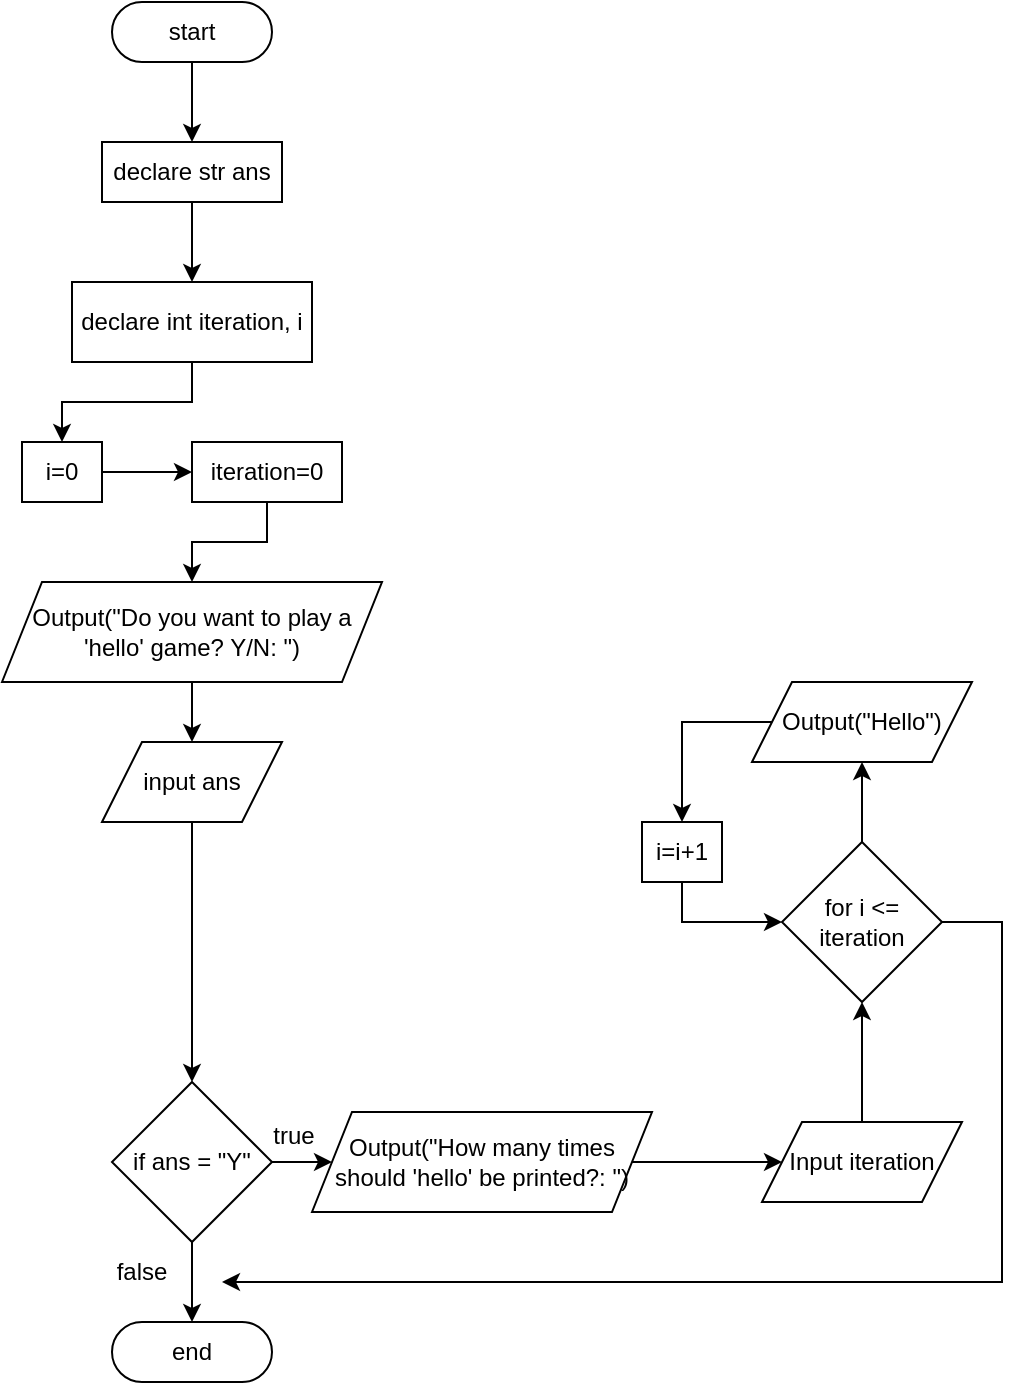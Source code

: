 <mxfile version="28.2.5">
  <diagram name="Page-1" id="PimbAe00bwnnPsknt1ur">
    <mxGraphModel dx="853" dy="923" grid="1" gridSize="10" guides="1" tooltips="1" connect="1" arrows="1" fold="1" page="1" pageScale="1" pageWidth="850" pageHeight="1100" math="0" shadow="0">
      <root>
        <mxCell id="0" />
        <mxCell id="1" parent="0" />
        <mxCell id="5lVzqHItozLWqn3NfXpI-4" value="" style="edgeStyle=orthogonalEdgeStyle;rounded=0;orthogonalLoop=1;jettySize=auto;html=1;" edge="1" parent="1" source="5lVzqHItozLWqn3NfXpI-1" target="5lVzqHItozLWqn3NfXpI-3">
          <mxGeometry relative="1" as="geometry" />
        </mxCell>
        <mxCell id="5lVzqHItozLWqn3NfXpI-1" value="start" style="html=1;dashed=0;whiteSpace=wrap;shape=mxgraph.dfd.start" vertex="1" parent="1">
          <mxGeometry x="385" y="10" width="80" height="30" as="geometry" />
        </mxCell>
        <mxCell id="5lVzqHItozLWqn3NfXpI-2" value="end" style="html=1;dashed=0;whiteSpace=wrap;shape=mxgraph.dfd.start" vertex="1" parent="1">
          <mxGeometry x="385" y="670" width="80" height="30" as="geometry" />
        </mxCell>
        <mxCell id="5lVzqHItozLWqn3NfXpI-6" value="" style="edgeStyle=orthogonalEdgeStyle;rounded=0;orthogonalLoop=1;jettySize=auto;html=1;" edge="1" parent="1" source="5lVzqHItozLWqn3NfXpI-3" target="5lVzqHItozLWqn3NfXpI-5">
          <mxGeometry relative="1" as="geometry" />
        </mxCell>
        <mxCell id="5lVzqHItozLWqn3NfXpI-3" value="declare str ans" style="rounded=0;whiteSpace=wrap;html=1;" vertex="1" parent="1">
          <mxGeometry x="380" y="80" width="90" height="30" as="geometry" />
        </mxCell>
        <mxCell id="5lVzqHItozLWqn3NfXpI-10" style="edgeStyle=orthogonalEdgeStyle;rounded=0;orthogonalLoop=1;jettySize=auto;html=1;" edge="1" parent="1" source="5lVzqHItozLWqn3NfXpI-5" target="5lVzqHItozLWqn3NfXpI-7">
          <mxGeometry relative="1" as="geometry" />
        </mxCell>
        <mxCell id="5lVzqHItozLWqn3NfXpI-5" value="declare int iteration, i" style="rounded=0;whiteSpace=wrap;html=1;" vertex="1" parent="1">
          <mxGeometry x="365" y="150" width="120" height="40" as="geometry" />
        </mxCell>
        <mxCell id="5lVzqHItozLWqn3NfXpI-9" value="" style="edgeStyle=orthogonalEdgeStyle;rounded=0;orthogonalLoop=1;jettySize=auto;html=1;" edge="1" parent="1" source="5lVzqHItozLWqn3NfXpI-7" target="5lVzqHItozLWqn3NfXpI-8">
          <mxGeometry relative="1" as="geometry" />
        </mxCell>
        <mxCell id="5lVzqHItozLWqn3NfXpI-7" value="i=0" style="rounded=0;whiteSpace=wrap;html=1;" vertex="1" parent="1">
          <mxGeometry x="340" y="230" width="40" height="30" as="geometry" />
        </mxCell>
        <mxCell id="5lVzqHItozLWqn3NfXpI-12" value="" style="edgeStyle=orthogonalEdgeStyle;rounded=0;orthogonalLoop=1;jettySize=auto;html=1;" edge="1" parent="1" source="5lVzqHItozLWqn3NfXpI-8" target="5lVzqHItozLWqn3NfXpI-11">
          <mxGeometry relative="1" as="geometry" />
        </mxCell>
        <mxCell id="5lVzqHItozLWqn3NfXpI-8" value="iteration=0" style="rounded=0;whiteSpace=wrap;html=1;" vertex="1" parent="1">
          <mxGeometry x="425" y="230" width="75" height="30" as="geometry" />
        </mxCell>
        <mxCell id="5lVzqHItozLWqn3NfXpI-14" value="" style="edgeStyle=orthogonalEdgeStyle;rounded=0;orthogonalLoop=1;jettySize=auto;html=1;" edge="1" parent="1" source="5lVzqHItozLWqn3NfXpI-11" target="5lVzqHItozLWqn3NfXpI-13">
          <mxGeometry relative="1" as="geometry" />
        </mxCell>
        <mxCell id="5lVzqHItozLWqn3NfXpI-11" value="Output(&quot;Do you want to play a &#39;hello&#39; game? Y/N: &quot;)" style="shape=parallelogram;perimeter=parallelogramPerimeter;whiteSpace=wrap;html=1;fixedSize=1;" vertex="1" parent="1">
          <mxGeometry x="330" y="300" width="190" height="50" as="geometry" />
        </mxCell>
        <mxCell id="5lVzqHItozLWqn3NfXpI-16" value="" style="edgeStyle=orthogonalEdgeStyle;rounded=0;orthogonalLoop=1;jettySize=auto;html=1;" edge="1" parent="1" source="5lVzqHItozLWqn3NfXpI-13" target="5lVzqHItozLWqn3NfXpI-15">
          <mxGeometry relative="1" as="geometry" />
        </mxCell>
        <mxCell id="5lVzqHItozLWqn3NfXpI-13" value="input ans" style="shape=parallelogram;perimeter=parallelogramPerimeter;whiteSpace=wrap;html=1;fixedSize=1;" vertex="1" parent="1">
          <mxGeometry x="380" y="380" width="90" height="40" as="geometry" />
        </mxCell>
        <mxCell id="5lVzqHItozLWqn3NfXpI-18" value="" style="edgeStyle=orthogonalEdgeStyle;rounded=0;orthogonalLoop=1;jettySize=auto;html=1;" edge="1" parent="1" source="5lVzqHItozLWqn3NfXpI-15" target="5lVzqHItozLWqn3NfXpI-17">
          <mxGeometry relative="1" as="geometry" />
        </mxCell>
        <mxCell id="5lVzqHItozLWqn3NfXpI-19" value="" style="edgeStyle=orthogonalEdgeStyle;rounded=0;orthogonalLoop=1;jettySize=auto;html=1;" edge="1" parent="1" source="5lVzqHItozLWqn3NfXpI-15" target="5lVzqHItozLWqn3NfXpI-2">
          <mxGeometry relative="1" as="geometry" />
        </mxCell>
        <mxCell id="5lVzqHItozLWqn3NfXpI-15" value="if ans = &quot;Y&quot;" style="rhombus;whiteSpace=wrap;html=1;" vertex="1" parent="1">
          <mxGeometry x="385" y="550" width="80" height="80" as="geometry" />
        </mxCell>
        <mxCell id="5lVzqHItozLWqn3NfXpI-23" value="" style="edgeStyle=orthogonalEdgeStyle;rounded=0;orthogonalLoop=1;jettySize=auto;html=1;" edge="1" parent="1" source="5lVzqHItozLWqn3NfXpI-17" target="5lVzqHItozLWqn3NfXpI-22">
          <mxGeometry relative="1" as="geometry" />
        </mxCell>
        <mxCell id="5lVzqHItozLWqn3NfXpI-17" value="Output(&quot;How many times should &#39;hello&#39; be printed?: &quot;)" style="shape=parallelogram;perimeter=parallelogramPerimeter;whiteSpace=wrap;html=1;fixedSize=1;" vertex="1" parent="1">
          <mxGeometry x="485" y="565" width="170" height="50" as="geometry" />
        </mxCell>
        <mxCell id="5lVzqHItozLWqn3NfXpI-20" value="true" style="text;html=1;align=center;verticalAlign=middle;whiteSpace=wrap;rounded=0;" vertex="1" parent="1">
          <mxGeometry x="446" y="562" width="60" height="30" as="geometry" />
        </mxCell>
        <mxCell id="5lVzqHItozLWqn3NfXpI-21" value="false" style="text;html=1;align=center;verticalAlign=middle;whiteSpace=wrap;rounded=0;" vertex="1" parent="1">
          <mxGeometry x="370" y="630" width="60" height="30" as="geometry" />
        </mxCell>
        <mxCell id="5lVzqHItozLWqn3NfXpI-25" value="" style="edgeStyle=orthogonalEdgeStyle;rounded=0;orthogonalLoop=1;jettySize=auto;html=1;" edge="1" parent="1" source="5lVzqHItozLWqn3NfXpI-22" target="5lVzqHItozLWqn3NfXpI-24">
          <mxGeometry relative="1" as="geometry" />
        </mxCell>
        <mxCell id="5lVzqHItozLWqn3NfXpI-22" value="Input iteration" style="shape=parallelogram;perimeter=parallelogramPerimeter;whiteSpace=wrap;html=1;fixedSize=1;" vertex="1" parent="1">
          <mxGeometry x="710" y="570" width="100" height="40" as="geometry" />
        </mxCell>
        <mxCell id="5lVzqHItozLWqn3NfXpI-27" value="" style="edgeStyle=orthogonalEdgeStyle;rounded=0;orthogonalLoop=1;jettySize=auto;html=1;" edge="1" parent="1" source="5lVzqHItozLWqn3NfXpI-24" target="5lVzqHItozLWqn3NfXpI-26">
          <mxGeometry relative="1" as="geometry" />
        </mxCell>
        <mxCell id="5lVzqHItozLWqn3NfXpI-33" style="edgeStyle=orthogonalEdgeStyle;rounded=0;orthogonalLoop=1;jettySize=auto;html=1;" edge="1" parent="1" source="5lVzqHItozLWqn3NfXpI-24">
          <mxGeometry relative="1" as="geometry">
            <mxPoint x="440" y="650" as="targetPoint" />
            <Array as="points">
              <mxPoint x="830" y="470" />
              <mxPoint x="830" y="650" />
            </Array>
          </mxGeometry>
        </mxCell>
        <mxCell id="5lVzqHItozLWqn3NfXpI-24" value="for i &amp;lt;= iteration" style="rhombus;whiteSpace=wrap;html=1;" vertex="1" parent="1">
          <mxGeometry x="720" y="430" width="80" height="80" as="geometry" />
        </mxCell>
        <mxCell id="5lVzqHItozLWqn3NfXpI-30" style="edgeStyle=orthogonalEdgeStyle;rounded=0;orthogonalLoop=1;jettySize=auto;html=1;entryX=0.5;entryY=0;entryDx=0;entryDy=0;" edge="1" parent="1" source="5lVzqHItozLWqn3NfXpI-26" target="5lVzqHItozLWqn3NfXpI-29">
          <mxGeometry relative="1" as="geometry" />
        </mxCell>
        <mxCell id="5lVzqHItozLWqn3NfXpI-26" value="Output(&quot;Hello&quot;)" style="shape=parallelogram;perimeter=parallelogramPerimeter;whiteSpace=wrap;html=1;fixedSize=1;" vertex="1" parent="1">
          <mxGeometry x="705" y="350" width="110" height="40" as="geometry" />
        </mxCell>
        <mxCell id="5lVzqHItozLWqn3NfXpI-31" style="edgeStyle=orthogonalEdgeStyle;rounded=0;orthogonalLoop=1;jettySize=auto;html=1;" edge="1" parent="1" source="5lVzqHItozLWqn3NfXpI-29" target="5lVzqHItozLWqn3NfXpI-24">
          <mxGeometry relative="1" as="geometry">
            <Array as="points">
              <mxPoint x="670" y="470" />
            </Array>
          </mxGeometry>
        </mxCell>
        <mxCell id="5lVzqHItozLWqn3NfXpI-29" value="i=i+1" style="rounded=0;whiteSpace=wrap;html=1;" vertex="1" parent="1">
          <mxGeometry x="650" y="420" width="40" height="30" as="geometry" />
        </mxCell>
      </root>
    </mxGraphModel>
  </diagram>
</mxfile>
